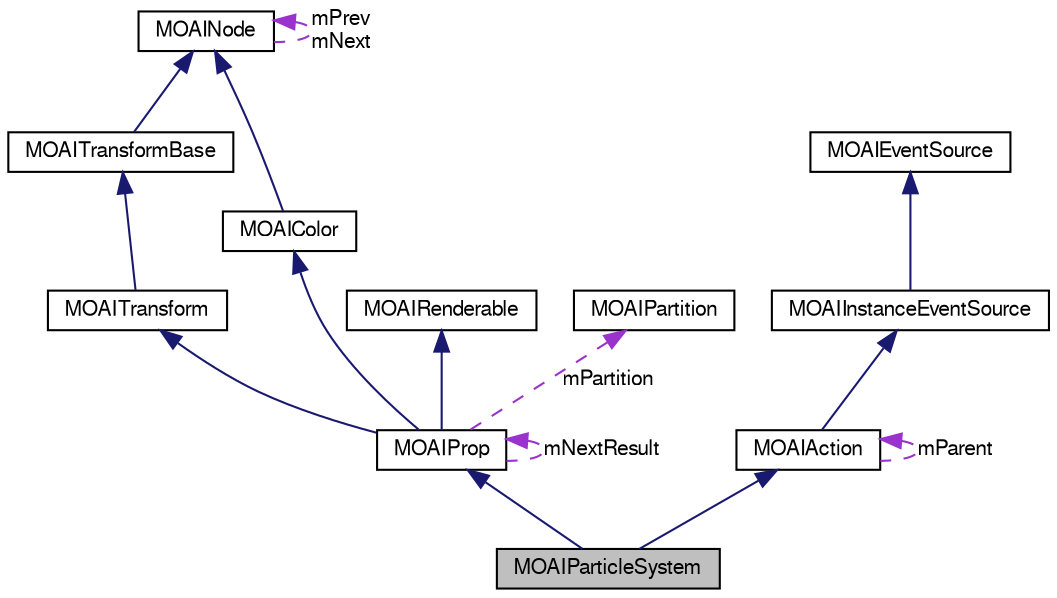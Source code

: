 digraph G
{
  edge [fontname="FreeSans",fontsize="10",labelfontname="FreeSans",labelfontsize="10"];
  node [fontname="FreeSans",fontsize="10",shape=record];
  Node1 [label="MOAIParticleSystem",height=0.2,width=0.4,color="black", fillcolor="grey75", style="filled" fontcolor="black"];
  Node2 -> Node1 [dir=back,color="midnightblue",fontsize="10",style="solid",fontname="FreeSans"];
  Node2 [label="MOAIProp",height=0.2,width=0.4,color="black", fillcolor="white", style="filled",URL="$class_m_o_a_i_prop.html",tooltip="Base class for props.   	&lt;table cellpadding=&quot;8&quot;&gt;&lt;tr&gt; &lt;td vertical-align=&quo..."];
  Node3 -> Node2 [dir=back,color="midnightblue",fontsize="10",style="solid",fontname="FreeSans"];
  Node3 [label="MOAITransform",height=0.2,width=0.4,color="black", fillcolor="white", style="filled",URL="$class_m_o_a_i_transform.html",tooltip="Transformation hierarchy node.   	&lt;table cellpadding=&quot;8&quot;&gt;&lt;tr&gt; &lt;td vertical-a..."];
  Node4 -> Node3 [dir=back,color="midnightblue",fontsize="10",style="solid",fontname="FreeSans"];
  Node4 [label="MOAITransformBase",height=0.2,width=0.4,color="black", fillcolor="white", style="filled",URL="$class_m_o_a_i_transform_base.html",tooltip="Base class for 2D affine transforms.   	&lt;table cellpadding=&quot;8&quot;&gt;&lt;tr&gt; &lt;td vert..."];
  Node5 -> Node4 [dir=back,color="midnightblue",fontsize="10",style="solid",fontname="FreeSans"];
  Node5 [label="MOAINode",height=0.2,width=0.4,color="black", fillcolor="white", style="filled",URL="$class_m_o_a_i_node.html",tooltip="Base for all attribute bearing Moai objects and dependency graph nodes."];
  Node5 -> Node5 [dir=back,color="darkorchid3",fontsize="10",style="dashed",label="mPrev\nmNext",fontname="FreeSans"];
  Node6 -> Node2 [dir=back,color="midnightblue",fontsize="10",style="solid",fontname="FreeSans"];
  Node6 [label="MOAIColor",height=0.2,width=0.4,color="black", fillcolor="white", style="filled",URL="$class_m_o_a_i_color.html",tooltip="Color vector with animation helper methods.   	&lt;table cellpadding=&quot;8&quot;&gt;&lt;tr&gt; &lt;..."];
  Node5 -> Node6 [dir=back,color="midnightblue",fontsize="10",style="solid",fontname="FreeSans"];
  Node7 -> Node2 [dir=back,color="midnightblue",fontsize="10",style="solid",fontname="FreeSans"];
  Node7 [label="MOAIRenderable",height=0.2,width=0.4,color="black", fillcolor="white", style="filled",URL="$class_m_o_a_i_renderable.html",tooltip="Abstract base class for objects that can be rendered by MOAIRenderMgr."];
  Node8 -> Node2 [dir=back,color="darkorchid3",fontsize="10",style="dashed",label="mPartition",fontname="FreeSans"];
  Node8 [label="MOAIPartition",height=0.2,width=0.4,color="black", fillcolor="white", style="filled",URL="$class_m_o_a_i_partition.html",tooltip="Class for optimizing spatial queries against sets of primitives. Configure for performance; default b..."];
  Node2 -> Node2 [dir=back,color="darkorchid3",fontsize="10",style="dashed",label="mNextResult",fontname="FreeSans"];
  Node9 -> Node1 [dir=back,color="midnightblue",fontsize="10",style="solid",fontname="FreeSans"];
  Node9 [label="MOAIAction",height=0.2,width=0.4,color="black", fillcolor="white", style="filled",URL="$class_m_o_a_i_action.html",tooltip="Base class for actions.   	&lt;table cellpadding=&quot;8&quot;&gt;&lt;tr&gt; &lt;td vertical-align=&q..."];
  Node10 -> Node9 [dir=back,color="midnightblue",fontsize="10",style="solid",fontname="FreeSans"];
  Node10 [label="MOAIInstanceEventSource",height=0.2,width=0.4,color="black", fillcolor="white", style="filled",URL="$class_m_o_a_i_instance_event_source.html",tooltip="Derivation of MOAIEventSource for non-global lua objects."];
  Node11 -> Node10 [dir=back,color="midnightblue",fontsize="10",style="solid",fontname="FreeSans"];
  Node11 [label="MOAIEventSource",height=0.2,width=0.4,color="black", fillcolor="white", style="filled",URL="$class_m_o_a_i_event_source.html",tooltip="Base class for all Lua-bound Moai objects that emit events and have an event table."];
  Node9 -> Node9 [dir=back,color="darkorchid3",fontsize="10",style="dashed",label="mParent",fontname="FreeSans"];
}
